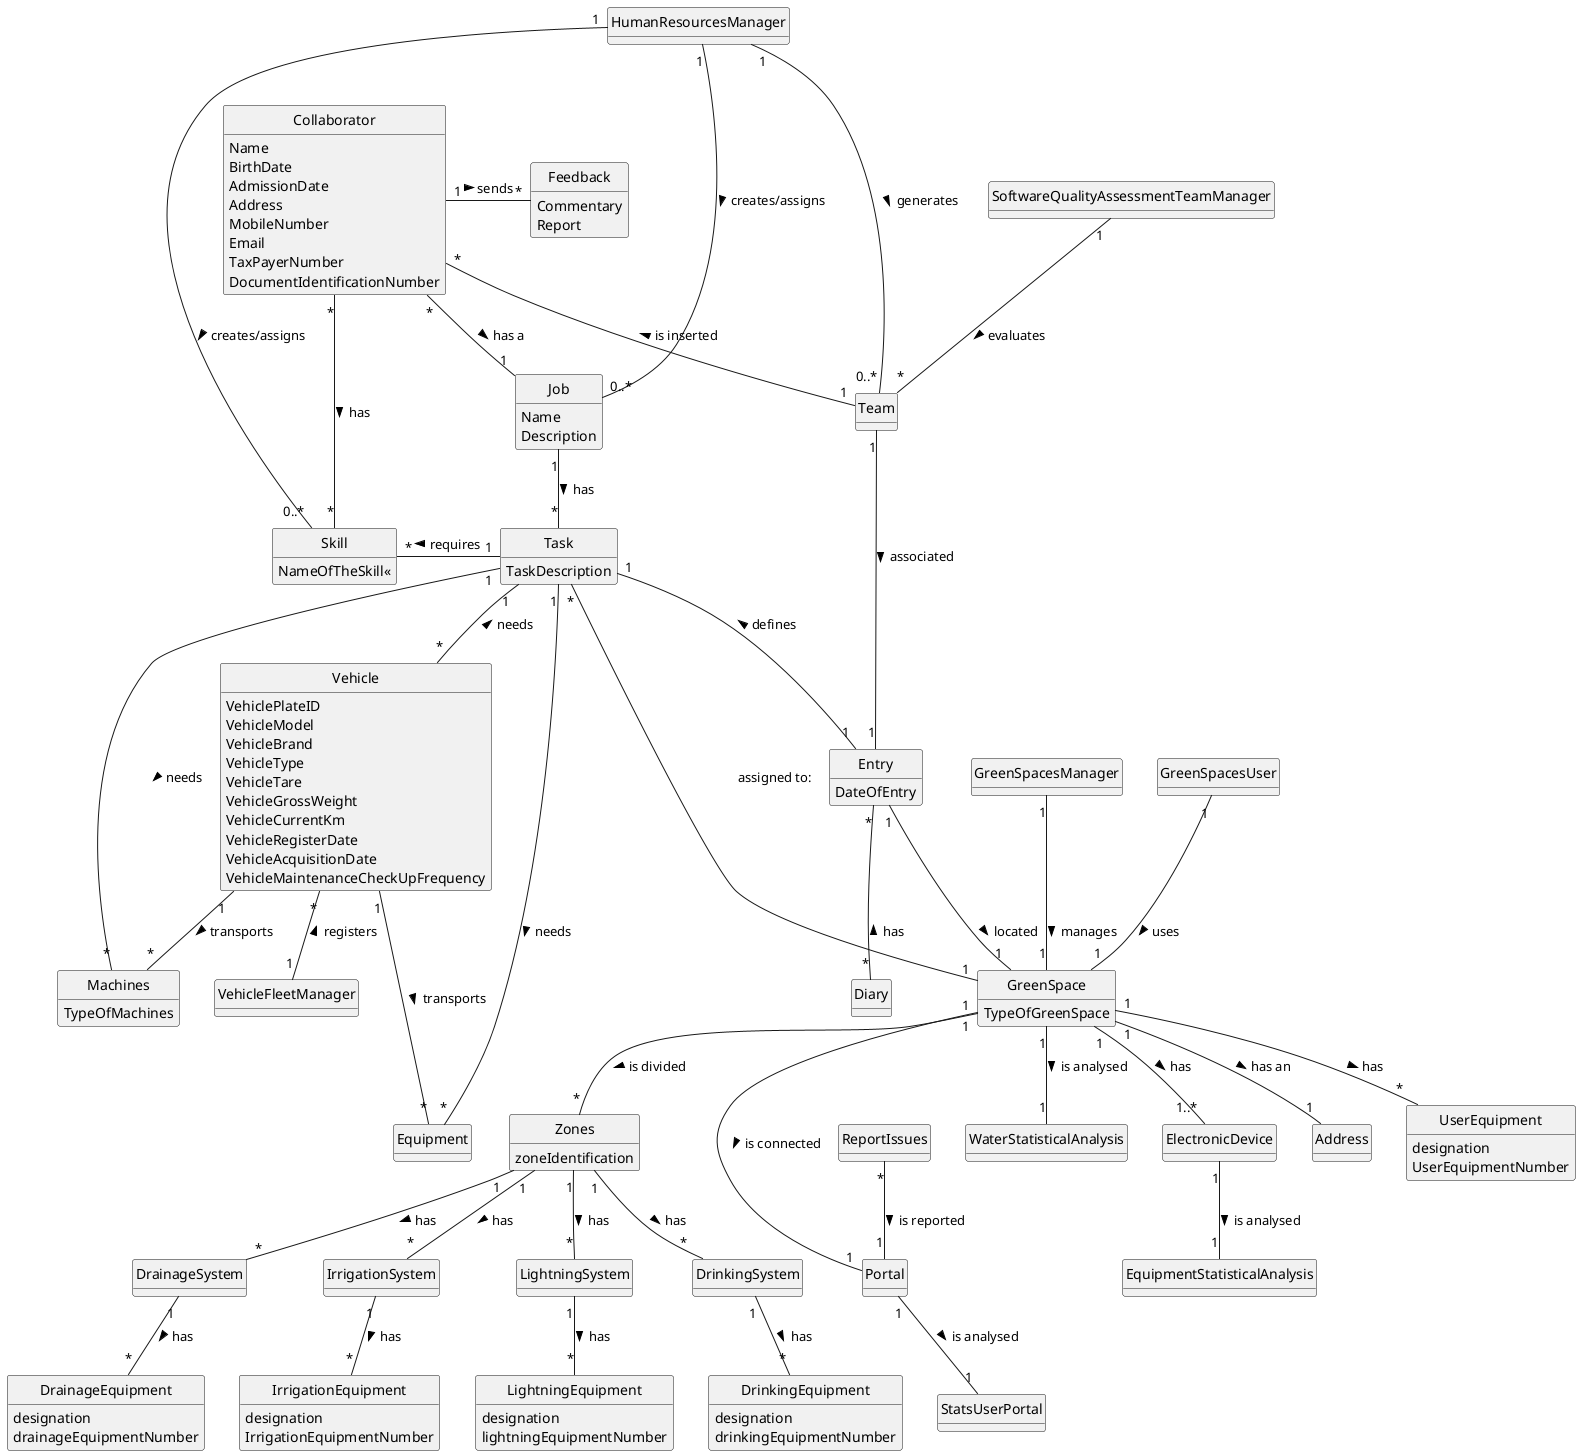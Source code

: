 @startuml
skinparam monochrome true
skinparam packageStyle rectangle
skinparam shadowing false
skinparam classAttributeIconSize 0
hide circle
hide methods



class Collaborator {
     Name
     BirthDate
     AdmissionDate
     Address
     MobileNumber
     Email
     TaxPayerNumber
     DocumentIdentificationNumber
}

class Feedback {
     Commentary
     Report
}

class Team {
}

class Job {
     Name
     Description
}

class Skill {
     NameOfTheSkill«
}

class Task {
     TaskDescription

}

class Entry {
     DateOfEntry
}

class GreenSpace {
     TypeOfGreenSpace
}

class GreenSpacesManager {
}

class GreenSpacesUser {
}

class SoftwareQualityAssessmentTeamManager {
}

class Diary {
}

class VehicleFleetManager {
}

class HumanResourcesManager {
}

class Vehicle{
     VehiclePlateID
     VehicleModel
     VehicleBrand
     VehicleType
     VehicleTare
     VehicleGrossWeight
     VehicleCurrentKm
     VehicleRegisterDate
     VehicleAcquisitionDate
     VehicleMaintenanceCheckUpFrequency
}

class Machines {
   TypeOfMachines
}

class Equipment {
}


class UserEquipment{
    designation
    UserEquipmentNumber
}

class IrrigationSystem{

}

class IrrigationEquipment{
    designation
    IrrigationEquipmentNumber
}

class LightningSystem{

}

class LightningEquipment{
    designation
    lightningEquipmentNumber
}

class DrainageSystem{

}

class DrainageEquipment{
    designation
    drainageEquipmentNumber
}

class DrinkingSystem{

}

class DrinkingEquipment{
    designation
    drinkingEquipmentNumber
}

class Zones{
    zoneIdentification
}

class StatsUserPortal{
}

class Portal{
}



Collaborator "1" - "*" Feedback: sends >
Collaborator "*" -- "1" Team: is inserted <
Collaborator "*" -- "1" Job: has a >
Collaborator "*" - "*" Skill: has >

HumanResourcesManager "1" ---- "0..*" Skill: creates/assigns >
HumanResourcesManager "1" - "0..*" Job: creates/assigns >
HumanResourcesManager "1" - "0..*" Team: generates >

Team "1" - "1" Entry: associated >

Job "1" -- "*" Task: has >
Skill "*" - "1" Task: requires <

Task "1" -- "1" Entry: defines <
Task "1" -- "*" Machines: needs >
Task "1" -- "*" Vehicle: needs <
Task "1" ---- "*" Equipment: needs >

Entry "1" -- "1" GreenSpace: located >
Entry "*" -- "*" Diary: has <

GreenSpacesManager "1" -- "1" GreenSpace: manages >

GreenSpacesUser "1" -- "1" GreenSpace: uses >

Vehicle "1" -- "*" Machines: transports >
Vehicle "1" -- "*" Equipment: transports >
Vehicle "*" -- "1" VehicleFleetManager: registers <

GreenSpace "1" -- "1" WaterStatisticalAnalysis : is analysed >
GreenSpace "1" -- "1" Address : has an >
GreenSpace "1" -- "*" UserEquipment: has >
GreenSpace "1" -- "*" Zones: is divided >
Task "*" -- "1" GreenSpace: assigned to:
GreenSpace "1" -- "1..*" ElectronicDevice: has >
ElectronicDevice "1" -- "1" EquipmentStatisticalAnalysis: is analysed >
SoftwareQualityAssessmentTeamManager "1" -- "*" Team: evaluates >



Zones "1" -- "*" DrainageSystem: has >

DrainageSystem "1" -- "*" DrainageEquipment: has >

Zones "1"--"*" LightningSystem: has >

LightningSystem "1" -- "*" LightningEquipment: has >

Zones "1" -- "*" DrinkingSystem: has >

DrinkingSystem "1" -- "*" DrinkingEquipment: has >

Zones "1" -- "*" IrrigationSystem:has >
IrrigationSystem "1" -- "*" IrrigationEquipment: has >
ReportIssues "*" -- "1" Portal: is reported >

GreenSpace "1" --- "1" Portal : is connected >

Portal "1" -- "1" StatsUserPortal : is analysed >
@enduml
